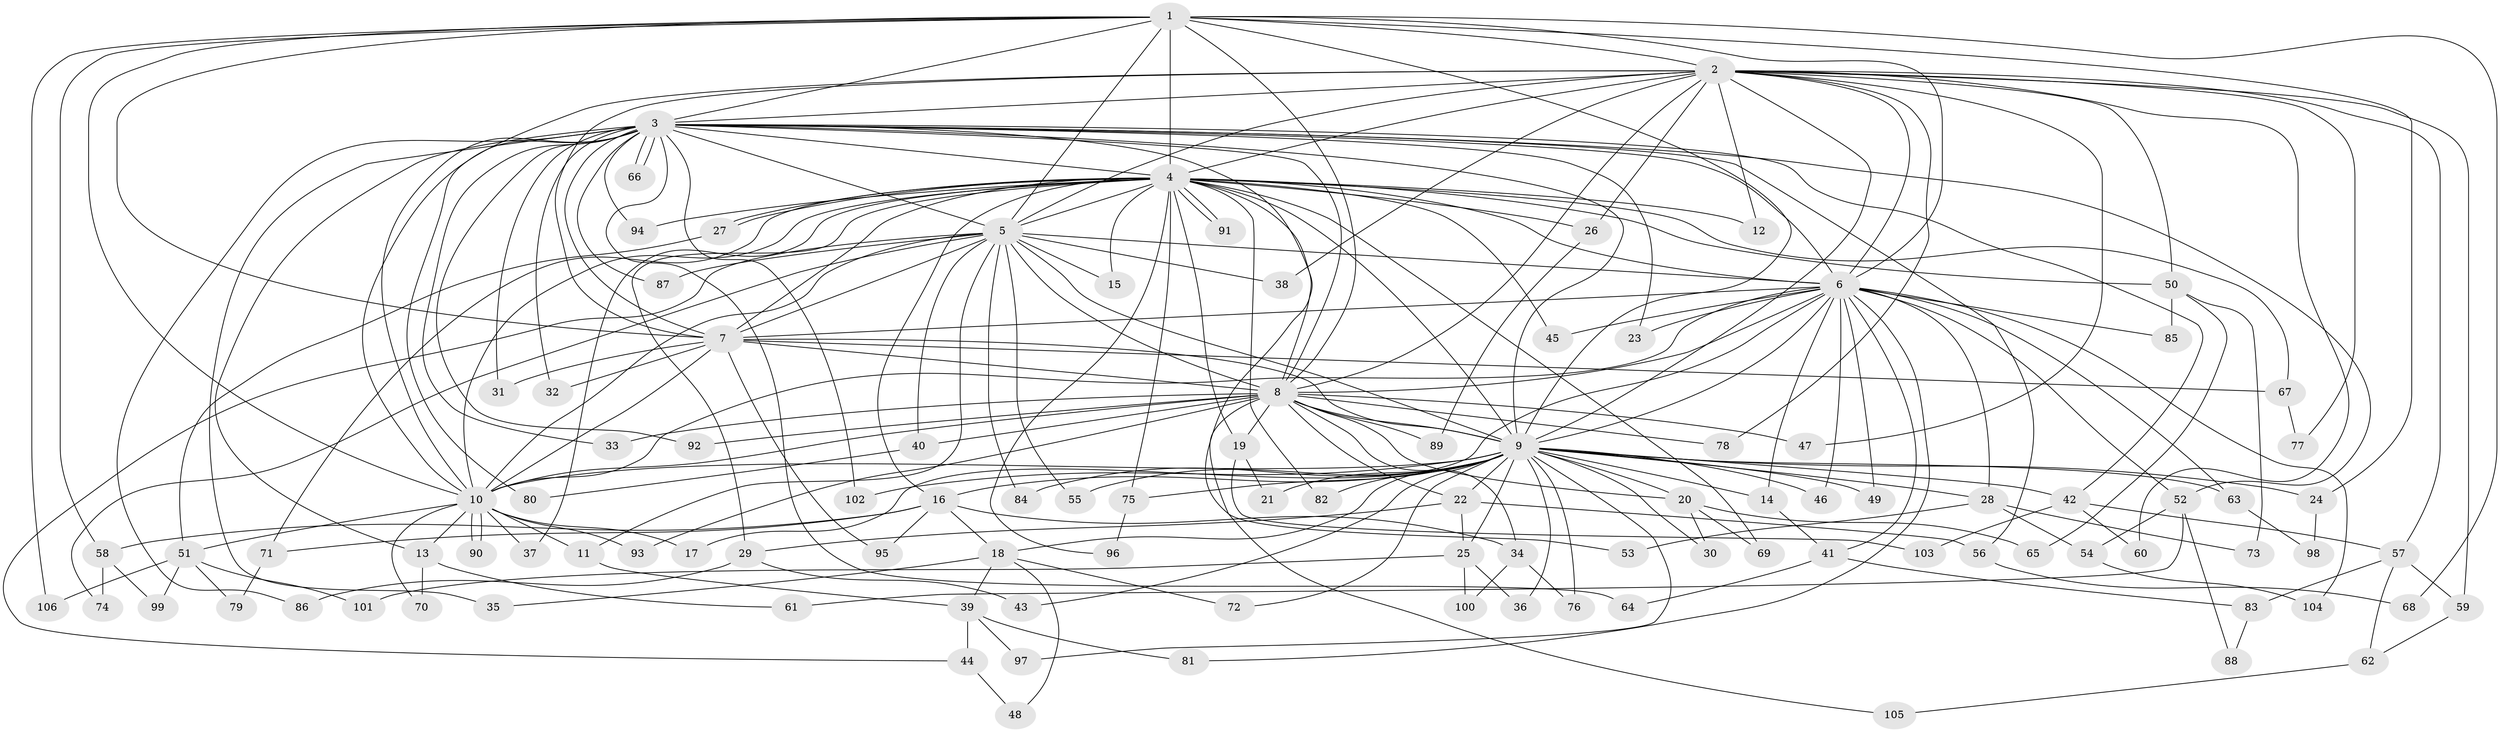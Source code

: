 // coarse degree distribution, {13: 0.025974025974025976, 17: 0.012987012987012988, 26: 0.012987012987012988, 27: 0.012987012987012988, 18: 0.012987012987012988, 21: 0.012987012987012988, 22: 0.012987012987012988, 30: 0.012987012987012988, 16: 0.012987012987012988, 4: 0.1038961038961039, 3: 0.14285714285714285, 2: 0.5064935064935064, 7: 0.012987012987012988, 6: 0.03896103896103896, 5: 0.06493506493506493}
// Generated by graph-tools (version 1.1) at 2025/41/03/06/25 10:41:33]
// undirected, 106 vertices, 237 edges
graph export_dot {
graph [start="1"]
  node [color=gray90,style=filled];
  1;
  2;
  3;
  4;
  5;
  6;
  7;
  8;
  9;
  10;
  11;
  12;
  13;
  14;
  15;
  16;
  17;
  18;
  19;
  20;
  21;
  22;
  23;
  24;
  25;
  26;
  27;
  28;
  29;
  30;
  31;
  32;
  33;
  34;
  35;
  36;
  37;
  38;
  39;
  40;
  41;
  42;
  43;
  44;
  45;
  46;
  47;
  48;
  49;
  50;
  51;
  52;
  53;
  54;
  55;
  56;
  57;
  58;
  59;
  60;
  61;
  62;
  63;
  64;
  65;
  66;
  67;
  68;
  69;
  70;
  71;
  72;
  73;
  74;
  75;
  76;
  77;
  78;
  79;
  80;
  81;
  82;
  83;
  84;
  85;
  86;
  87;
  88;
  89;
  90;
  91;
  92;
  93;
  94;
  95;
  96;
  97;
  98;
  99;
  100;
  101;
  102;
  103;
  104;
  105;
  106;
  1 -- 2;
  1 -- 3;
  1 -- 4;
  1 -- 5;
  1 -- 6;
  1 -- 7;
  1 -- 8;
  1 -- 9;
  1 -- 10;
  1 -- 24;
  1 -- 58;
  1 -- 68;
  1 -- 106;
  2 -- 3;
  2 -- 4;
  2 -- 5;
  2 -- 6;
  2 -- 7;
  2 -- 8;
  2 -- 9;
  2 -- 10;
  2 -- 12;
  2 -- 26;
  2 -- 38;
  2 -- 47;
  2 -- 50;
  2 -- 57;
  2 -- 59;
  2 -- 60;
  2 -- 77;
  2 -- 78;
  3 -- 4;
  3 -- 5;
  3 -- 6;
  3 -- 7;
  3 -- 8;
  3 -- 9;
  3 -- 10;
  3 -- 13;
  3 -- 23;
  3 -- 31;
  3 -- 32;
  3 -- 33;
  3 -- 35;
  3 -- 42;
  3 -- 52;
  3 -- 53;
  3 -- 56;
  3 -- 64;
  3 -- 66;
  3 -- 66;
  3 -- 80;
  3 -- 86;
  3 -- 87;
  3 -- 92;
  3 -- 94;
  3 -- 102;
  4 -- 5;
  4 -- 6;
  4 -- 7;
  4 -- 8;
  4 -- 9;
  4 -- 10;
  4 -- 12;
  4 -- 15;
  4 -- 16;
  4 -- 19;
  4 -- 26;
  4 -- 27;
  4 -- 27;
  4 -- 29;
  4 -- 37;
  4 -- 45;
  4 -- 50;
  4 -- 67;
  4 -- 69;
  4 -- 71;
  4 -- 75;
  4 -- 82;
  4 -- 91;
  4 -- 91;
  4 -- 94;
  4 -- 96;
  5 -- 6;
  5 -- 7;
  5 -- 8;
  5 -- 9;
  5 -- 10;
  5 -- 11;
  5 -- 15;
  5 -- 38;
  5 -- 40;
  5 -- 44;
  5 -- 55;
  5 -- 74;
  5 -- 84;
  5 -- 87;
  6 -- 7;
  6 -- 8;
  6 -- 9;
  6 -- 10;
  6 -- 14;
  6 -- 17;
  6 -- 23;
  6 -- 28;
  6 -- 41;
  6 -- 45;
  6 -- 46;
  6 -- 49;
  6 -- 52;
  6 -- 63;
  6 -- 81;
  6 -- 85;
  6 -- 104;
  7 -- 8;
  7 -- 9;
  7 -- 10;
  7 -- 31;
  7 -- 32;
  7 -- 67;
  7 -- 95;
  8 -- 9;
  8 -- 10;
  8 -- 19;
  8 -- 20;
  8 -- 22;
  8 -- 33;
  8 -- 34;
  8 -- 40;
  8 -- 47;
  8 -- 78;
  8 -- 89;
  8 -- 92;
  8 -- 93;
  8 -- 105;
  9 -- 10;
  9 -- 14;
  9 -- 16;
  9 -- 18;
  9 -- 20;
  9 -- 21;
  9 -- 22;
  9 -- 24;
  9 -- 25;
  9 -- 28;
  9 -- 30;
  9 -- 36;
  9 -- 42;
  9 -- 43;
  9 -- 46;
  9 -- 49;
  9 -- 55;
  9 -- 63;
  9 -- 72;
  9 -- 75;
  9 -- 76;
  9 -- 82;
  9 -- 84;
  9 -- 97;
  9 -- 102;
  10 -- 11;
  10 -- 13;
  10 -- 17;
  10 -- 37;
  10 -- 51;
  10 -- 70;
  10 -- 90;
  10 -- 90;
  10 -- 93;
  11 -- 39;
  13 -- 61;
  13 -- 70;
  14 -- 41;
  16 -- 18;
  16 -- 34;
  16 -- 58;
  16 -- 71;
  16 -- 95;
  18 -- 35;
  18 -- 39;
  18 -- 48;
  18 -- 72;
  19 -- 21;
  19 -- 103;
  20 -- 30;
  20 -- 65;
  20 -- 69;
  22 -- 25;
  22 -- 29;
  22 -- 56;
  24 -- 98;
  25 -- 36;
  25 -- 100;
  25 -- 101;
  26 -- 89;
  27 -- 51;
  28 -- 53;
  28 -- 54;
  28 -- 73;
  29 -- 43;
  29 -- 86;
  34 -- 76;
  34 -- 100;
  39 -- 44;
  39 -- 81;
  39 -- 97;
  40 -- 80;
  41 -- 64;
  41 -- 83;
  42 -- 57;
  42 -- 60;
  42 -- 103;
  44 -- 48;
  50 -- 65;
  50 -- 73;
  50 -- 85;
  51 -- 79;
  51 -- 99;
  51 -- 101;
  51 -- 106;
  52 -- 54;
  52 -- 61;
  52 -- 88;
  54 -- 104;
  56 -- 68;
  57 -- 59;
  57 -- 62;
  57 -- 83;
  58 -- 74;
  58 -- 99;
  59 -- 62;
  62 -- 105;
  63 -- 98;
  67 -- 77;
  71 -- 79;
  75 -- 96;
  83 -- 88;
}
